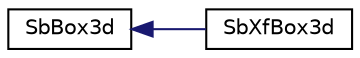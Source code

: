 digraph "Graphical Class Hierarchy"
{
 // LATEX_PDF_SIZE
  edge [fontname="Helvetica",fontsize="10",labelfontname="Helvetica",labelfontsize="10"];
  node [fontname="Helvetica",fontsize="10",shape=record];
  rankdir="LR";
  Node0 [label="SbBox3d",height=0.2,width=0.4,color="black", fillcolor="white", style="filled",URL="$classSbBox3d.html",tooltip="The SbBox3d class is an abstraction for an axis aligned 3 dimensional box."];
  Node0 -> Node1 [dir="back",color="midnightblue",fontsize="10",style="solid",fontname="Helvetica"];
  Node1 [label="SbXfBox3d",height=0.2,width=0.4,color="black", fillcolor="white", style="filled",URL="$classSbXfBox3d.html",tooltip="The SbXfBox3d class is a 3 dimensional box with double precision coordinates and an attached transfor..."];
}
